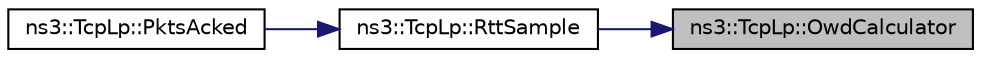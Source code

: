 digraph "ns3::TcpLp::OwdCalculator"
{
 // LATEX_PDF_SIZE
  edge [fontname="Helvetica",fontsize="10",labelfontname="Helvetica",labelfontsize="10"];
  node [fontname="Helvetica",fontsize="10",shape=record];
  rankdir="RL";
  Node1 [label="ns3::TcpLp::OwdCalculator",height=0.2,width=0.4,color="black", fillcolor="grey75", style="filled", fontcolor="black",tooltip="Calculates One-Way Delay using Sender and Receiver timestamps."];
  Node1 -> Node2 [dir="back",color="midnightblue",fontsize="10",style="solid",fontname="Helvetica"];
  Node2 [label="ns3::TcpLp::RttSample",height=0.2,width=0.4,color="black", fillcolor="white", style="filled",URL="$classns3_1_1_tcp_lp.html#a3c33f8fc2e16d25b2430574fe4e4b314",tooltip="Estimates minimum and maximum One-Way Delays and calculates the smoothed One-Way Delay."];
  Node2 -> Node3 [dir="back",color="midnightblue",fontsize="10",style="solid",fontname="Helvetica"];
  Node3 [label="ns3::TcpLp::PktsAcked",height=0.2,width=0.4,color="black", fillcolor="white", style="filled",URL="$classns3_1_1_tcp_lp.html#ad89d82d1ff9c4808ac566ecc7991548f",tooltip="Timing information on received ACK."];
}
